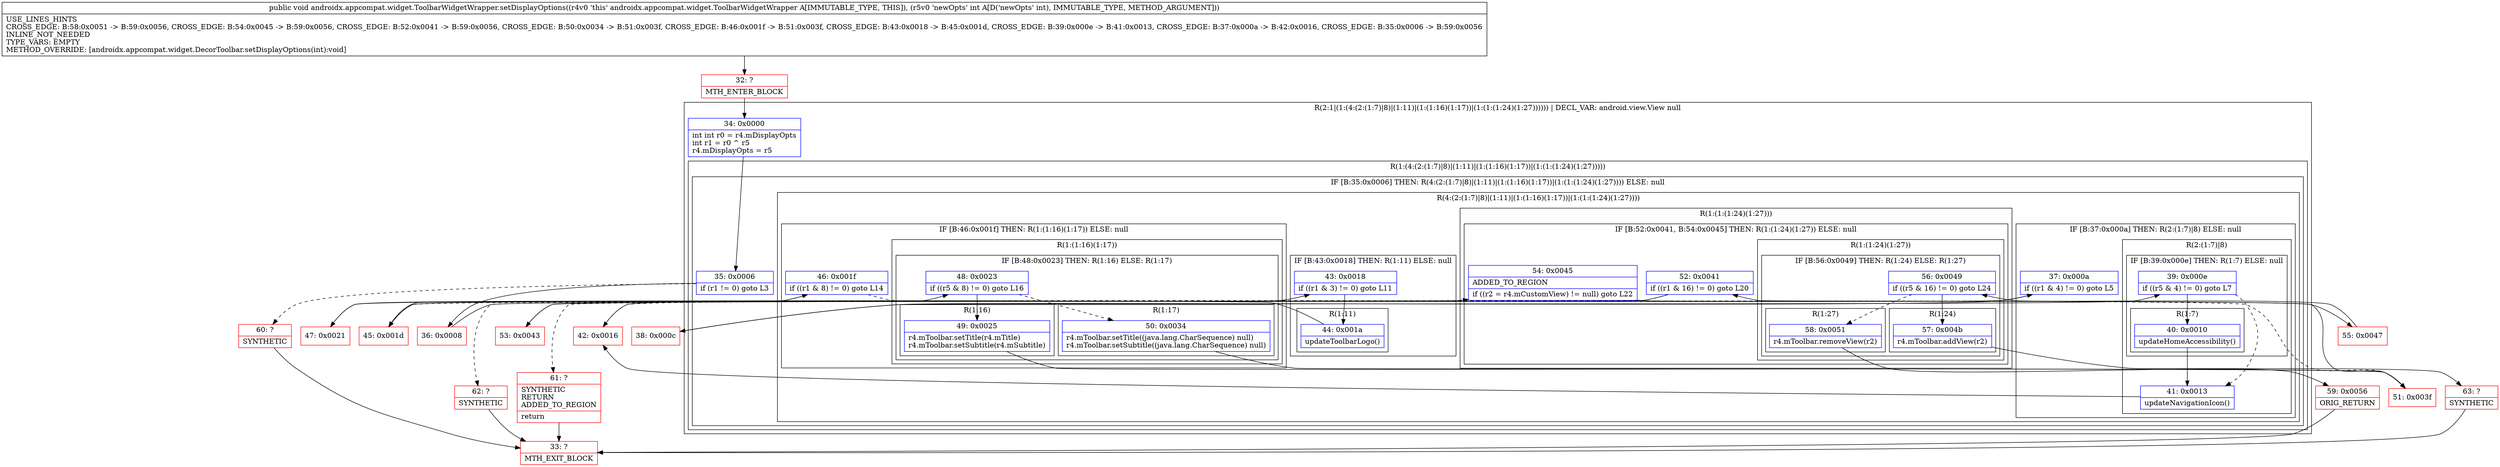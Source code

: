 digraph "CFG forandroidx.appcompat.widget.ToolbarWidgetWrapper.setDisplayOptions(I)V" {
subgraph cluster_Region_1410920581 {
label = "R(2:1|(1:(4:(2:(1:7)|8)|(1:11)|(1:(1:16)(1:17))|(1:(1:(1:24)(1:27)))))) | DECL_VAR: android.view.View null\l";
node [shape=record,color=blue];
Node_34 [shape=record,label="{34\:\ 0x0000|int int r0 = r4.mDisplayOpts\lint r1 = r0 ^ r5\lr4.mDisplayOpts = r5\l}"];
subgraph cluster_Region_1470793607 {
label = "R(1:(4:(2:(1:7)|8)|(1:11)|(1:(1:16)(1:17))|(1:(1:(1:24)(1:27)))))";
node [shape=record,color=blue];
subgraph cluster_IfRegion_1007612092 {
label = "IF [B:35:0x0006] THEN: R(4:(2:(1:7)|8)|(1:11)|(1:(1:16)(1:17))|(1:(1:(1:24)(1:27)))) ELSE: null";
node [shape=record,color=blue];
Node_35 [shape=record,label="{35\:\ 0x0006|if (r1 != 0) goto L3\l}"];
subgraph cluster_Region_932247964 {
label = "R(4:(2:(1:7)|8)|(1:11)|(1:(1:16)(1:17))|(1:(1:(1:24)(1:27))))";
node [shape=record,color=blue];
subgraph cluster_IfRegion_327599284 {
label = "IF [B:37:0x000a] THEN: R(2:(1:7)|8) ELSE: null";
node [shape=record,color=blue];
Node_37 [shape=record,label="{37\:\ 0x000a|if ((r1 & 4) != 0) goto L5\l}"];
subgraph cluster_Region_598414893 {
label = "R(2:(1:7)|8)";
node [shape=record,color=blue];
subgraph cluster_IfRegion_1203187166 {
label = "IF [B:39:0x000e] THEN: R(1:7) ELSE: null";
node [shape=record,color=blue];
Node_39 [shape=record,label="{39\:\ 0x000e|if ((r5 & 4) != 0) goto L7\l}"];
subgraph cluster_Region_1143086096 {
label = "R(1:7)";
node [shape=record,color=blue];
Node_40 [shape=record,label="{40\:\ 0x0010|updateHomeAccessibility()\l}"];
}
}
Node_41 [shape=record,label="{41\:\ 0x0013|updateNavigationIcon()\l}"];
}
}
subgraph cluster_IfRegion_91279116 {
label = "IF [B:43:0x0018] THEN: R(1:11) ELSE: null";
node [shape=record,color=blue];
Node_43 [shape=record,label="{43\:\ 0x0018|if ((r1 & 3) != 0) goto L11\l}"];
subgraph cluster_Region_1951285521 {
label = "R(1:11)";
node [shape=record,color=blue];
Node_44 [shape=record,label="{44\:\ 0x001a|updateToolbarLogo()\l}"];
}
}
subgraph cluster_IfRegion_377457663 {
label = "IF [B:46:0x001f] THEN: R(1:(1:16)(1:17)) ELSE: null";
node [shape=record,color=blue];
Node_46 [shape=record,label="{46\:\ 0x001f|if ((r1 & 8) != 0) goto L14\l}"];
subgraph cluster_Region_254753739 {
label = "R(1:(1:16)(1:17))";
node [shape=record,color=blue];
subgraph cluster_IfRegion_1904750125 {
label = "IF [B:48:0x0023] THEN: R(1:16) ELSE: R(1:17)";
node [shape=record,color=blue];
Node_48 [shape=record,label="{48\:\ 0x0023|if ((r5 & 8) != 0) goto L16\l}"];
subgraph cluster_Region_631139984 {
label = "R(1:16)";
node [shape=record,color=blue];
Node_49 [shape=record,label="{49\:\ 0x0025|r4.mToolbar.setTitle(r4.mTitle)\lr4.mToolbar.setSubtitle(r4.mSubtitle)\l}"];
}
subgraph cluster_Region_593421819 {
label = "R(1:17)";
node [shape=record,color=blue];
Node_50 [shape=record,label="{50\:\ 0x0034|r4.mToolbar.setTitle((java.lang.CharSequence) null)\lr4.mToolbar.setSubtitle((java.lang.CharSequence) null)\l}"];
}
}
}
}
subgraph cluster_Region_1431921464 {
label = "R(1:(1:(1:24)(1:27)))";
node [shape=record,color=blue];
subgraph cluster_IfRegion_1564410524 {
label = "IF [B:52:0x0041, B:54:0x0045] THEN: R(1:(1:24)(1:27)) ELSE: null";
node [shape=record,color=blue];
Node_52 [shape=record,label="{52\:\ 0x0041|if ((r1 & 16) != 0) goto L20\l}"];
Node_54 [shape=record,label="{54\:\ 0x0045|ADDED_TO_REGION\l|if ((r2 = r4.mCustomView) != null) goto L22\l}"];
subgraph cluster_Region_1695602424 {
label = "R(1:(1:24)(1:27))";
node [shape=record,color=blue];
subgraph cluster_IfRegion_858574372 {
label = "IF [B:56:0x0049] THEN: R(1:24) ELSE: R(1:27)";
node [shape=record,color=blue];
Node_56 [shape=record,label="{56\:\ 0x0049|if ((r5 & 16) != 0) goto L24\l}"];
subgraph cluster_Region_1728676999 {
label = "R(1:24)";
node [shape=record,color=blue];
Node_57 [shape=record,label="{57\:\ 0x004b|r4.mToolbar.addView(r2)\l}"];
}
subgraph cluster_Region_2044161021 {
label = "R(1:27)";
node [shape=record,color=blue];
Node_58 [shape=record,label="{58\:\ 0x0051|r4.mToolbar.removeView(r2)\l}"];
}
}
}
}
}
}
}
}
}
Node_32 [shape=record,color=red,label="{32\:\ ?|MTH_ENTER_BLOCK\l}"];
Node_36 [shape=record,color=red,label="{36\:\ 0x0008}"];
Node_38 [shape=record,color=red,label="{38\:\ 0x000c}"];
Node_42 [shape=record,color=red,label="{42\:\ 0x0016}"];
Node_45 [shape=record,color=red,label="{45\:\ 0x001d}"];
Node_47 [shape=record,color=red,label="{47\:\ 0x0021}"];
Node_51 [shape=record,color=red,label="{51\:\ 0x003f}"];
Node_53 [shape=record,color=red,label="{53\:\ 0x0043}"];
Node_55 [shape=record,color=red,label="{55\:\ 0x0047}"];
Node_63 [shape=record,color=red,label="{63\:\ ?|SYNTHETIC\l}"];
Node_33 [shape=record,color=red,label="{33\:\ ?|MTH_EXIT_BLOCK\l}"];
Node_59 [shape=record,color=red,label="{59\:\ 0x0056|ORIG_RETURN\l}"];
Node_62 [shape=record,color=red,label="{62\:\ ?|SYNTHETIC\l}"];
Node_61 [shape=record,color=red,label="{61\:\ ?|SYNTHETIC\lRETURN\lADDED_TO_REGION\l|return\l}"];
Node_60 [shape=record,color=red,label="{60\:\ ?|SYNTHETIC\l}"];
MethodNode[shape=record,label="{public void androidx.appcompat.widget.ToolbarWidgetWrapper.setDisplayOptions((r4v0 'this' androidx.appcompat.widget.ToolbarWidgetWrapper A[IMMUTABLE_TYPE, THIS]), (r5v0 'newOpts' int A[D('newOpts' int), IMMUTABLE_TYPE, METHOD_ARGUMENT]))  | USE_LINES_HINTS\lCROSS_EDGE: B:58:0x0051 \-\> B:59:0x0056, CROSS_EDGE: B:54:0x0045 \-\> B:59:0x0056, CROSS_EDGE: B:52:0x0041 \-\> B:59:0x0056, CROSS_EDGE: B:50:0x0034 \-\> B:51:0x003f, CROSS_EDGE: B:46:0x001f \-\> B:51:0x003f, CROSS_EDGE: B:43:0x0018 \-\> B:45:0x001d, CROSS_EDGE: B:39:0x000e \-\> B:41:0x0013, CROSS_EDGE: B:37:0x000a \-\> B:42:0x0016, CROSS_EDGE: B:35:0x0006 \-\> B:59:0x0056\lINLINE_NOT_NEEDED\lTYPE_VARS: EMPTY\lMETHOD_OVERRIDE: [androidx.appcompat.widget.DecorToolbar.setDisplayOptions(int):void]\l}"];
MethodNode -> Node_32;Node_34 -> Node_35;
Node_35 -> Node_36;
Node_35 -> Node_60[style=dashed];
Node_37 -> Node_38;
Node_37 -> Node_42[style=dashed];
Node_39 -> Node_40;
Node_39 -> Node_41[style=dashed];
Node_40 -> Node_41;
Node_41 -> Node_42;
Node_43 -> Node_44;
Node_43 -> Node_45[style=dashed];
Node_44 -> Node_45;
Node_46 -> Node_47;
Node_46 -> Node_51[style=dashed];
Node_48 -> Node_49;
Node_48 -> Node_50[style=dashed];
Node_49 -> Node_51;
Node_50 -> Node_51;
Node_52 -> Node_53;
Node_52 -> Node_61[style=dashed];
Node_54 -> Node_55;
Node_54 -> Node_62[style=dashed];
Node_56 -> Node_57;
Node_56 -> Node_58[style=dashed];
Node_57 -> Node_63;
Node_58 -> Node_59;
Node_32 -> Node_34;
Node_36 -> Node_37;
Node_38 -> Node_39;
Node_42 -> Node_43;
Node_45 -> Node_46;
Node_47 -> Node_48;
Node_51 -> Node_52;
Node_53 -> Node_54;
Node_55 -> Node_56;
Node_63 -> Node_33;
Node_59 -> Node_33;
Node_62 -> Node_33;
Node_61 -> Node_33;
Node_60 -> Node_33;
}


